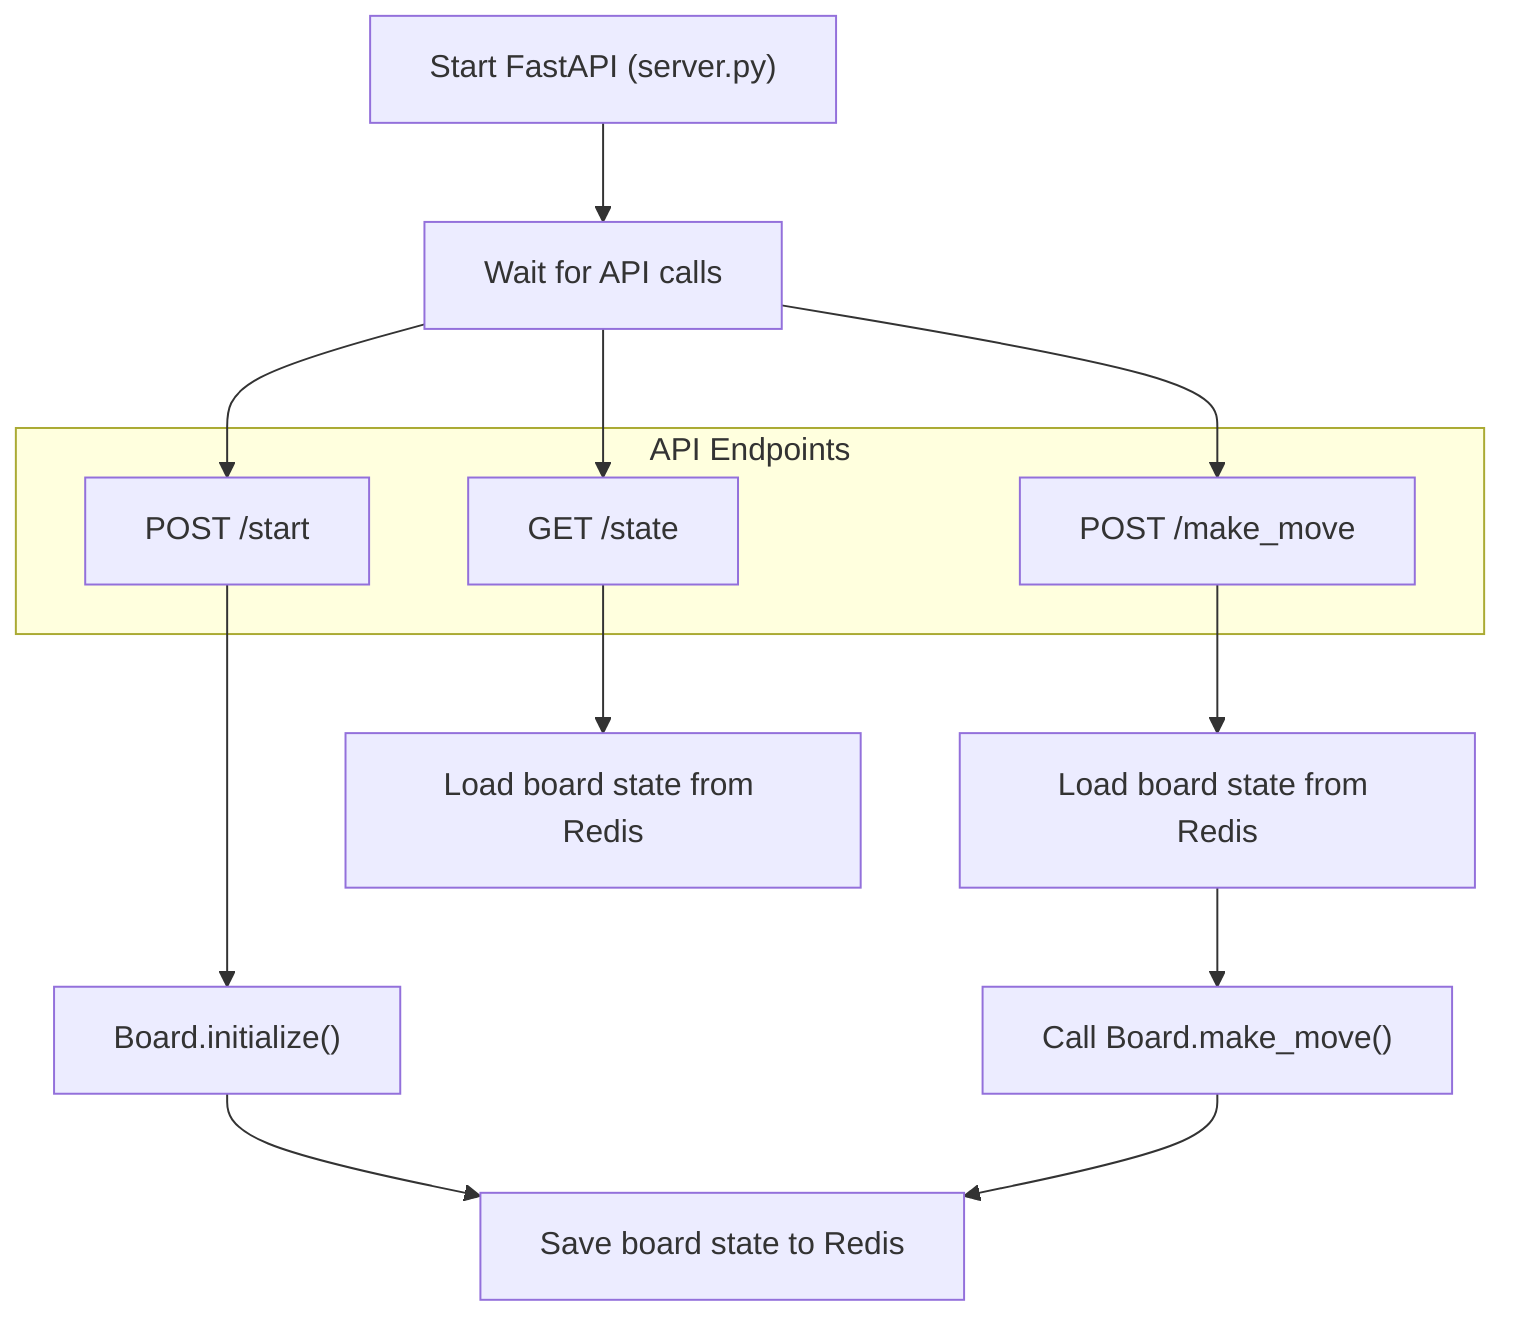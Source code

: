 ---
config:
  layout: dagre
---
flowchart TD
 subgraph Endpoints["API Endpoints"]
        StartEndpoint["POST /start"]
        MakeMoveEndpoint["POST /make_move"]
        StateEndpoint["GET /state"]
  end
    Start["Start FastAPI (server.py)"] --> WaitRequests["Wait for API calls"]
    WaitRequests --> StartEndpoint & MakeMoveEndpoint & StateEndpoint
    StartEndpoint --> GameLogicInit["Board.initialize()"]
    GameLogicInit --> SaveToRedis["Save board state to Redis"]
    MakeMoveEndpoint --> LoadFromRedis1["Load board state from Redis"]
    LoadFromRedis1 --> ApplyMove["Call Board.make_move()"]
    ApplyMove --> SaveToRedis
    StateEndpoint --> LoadFromRedis2["Load board state from Redis"]